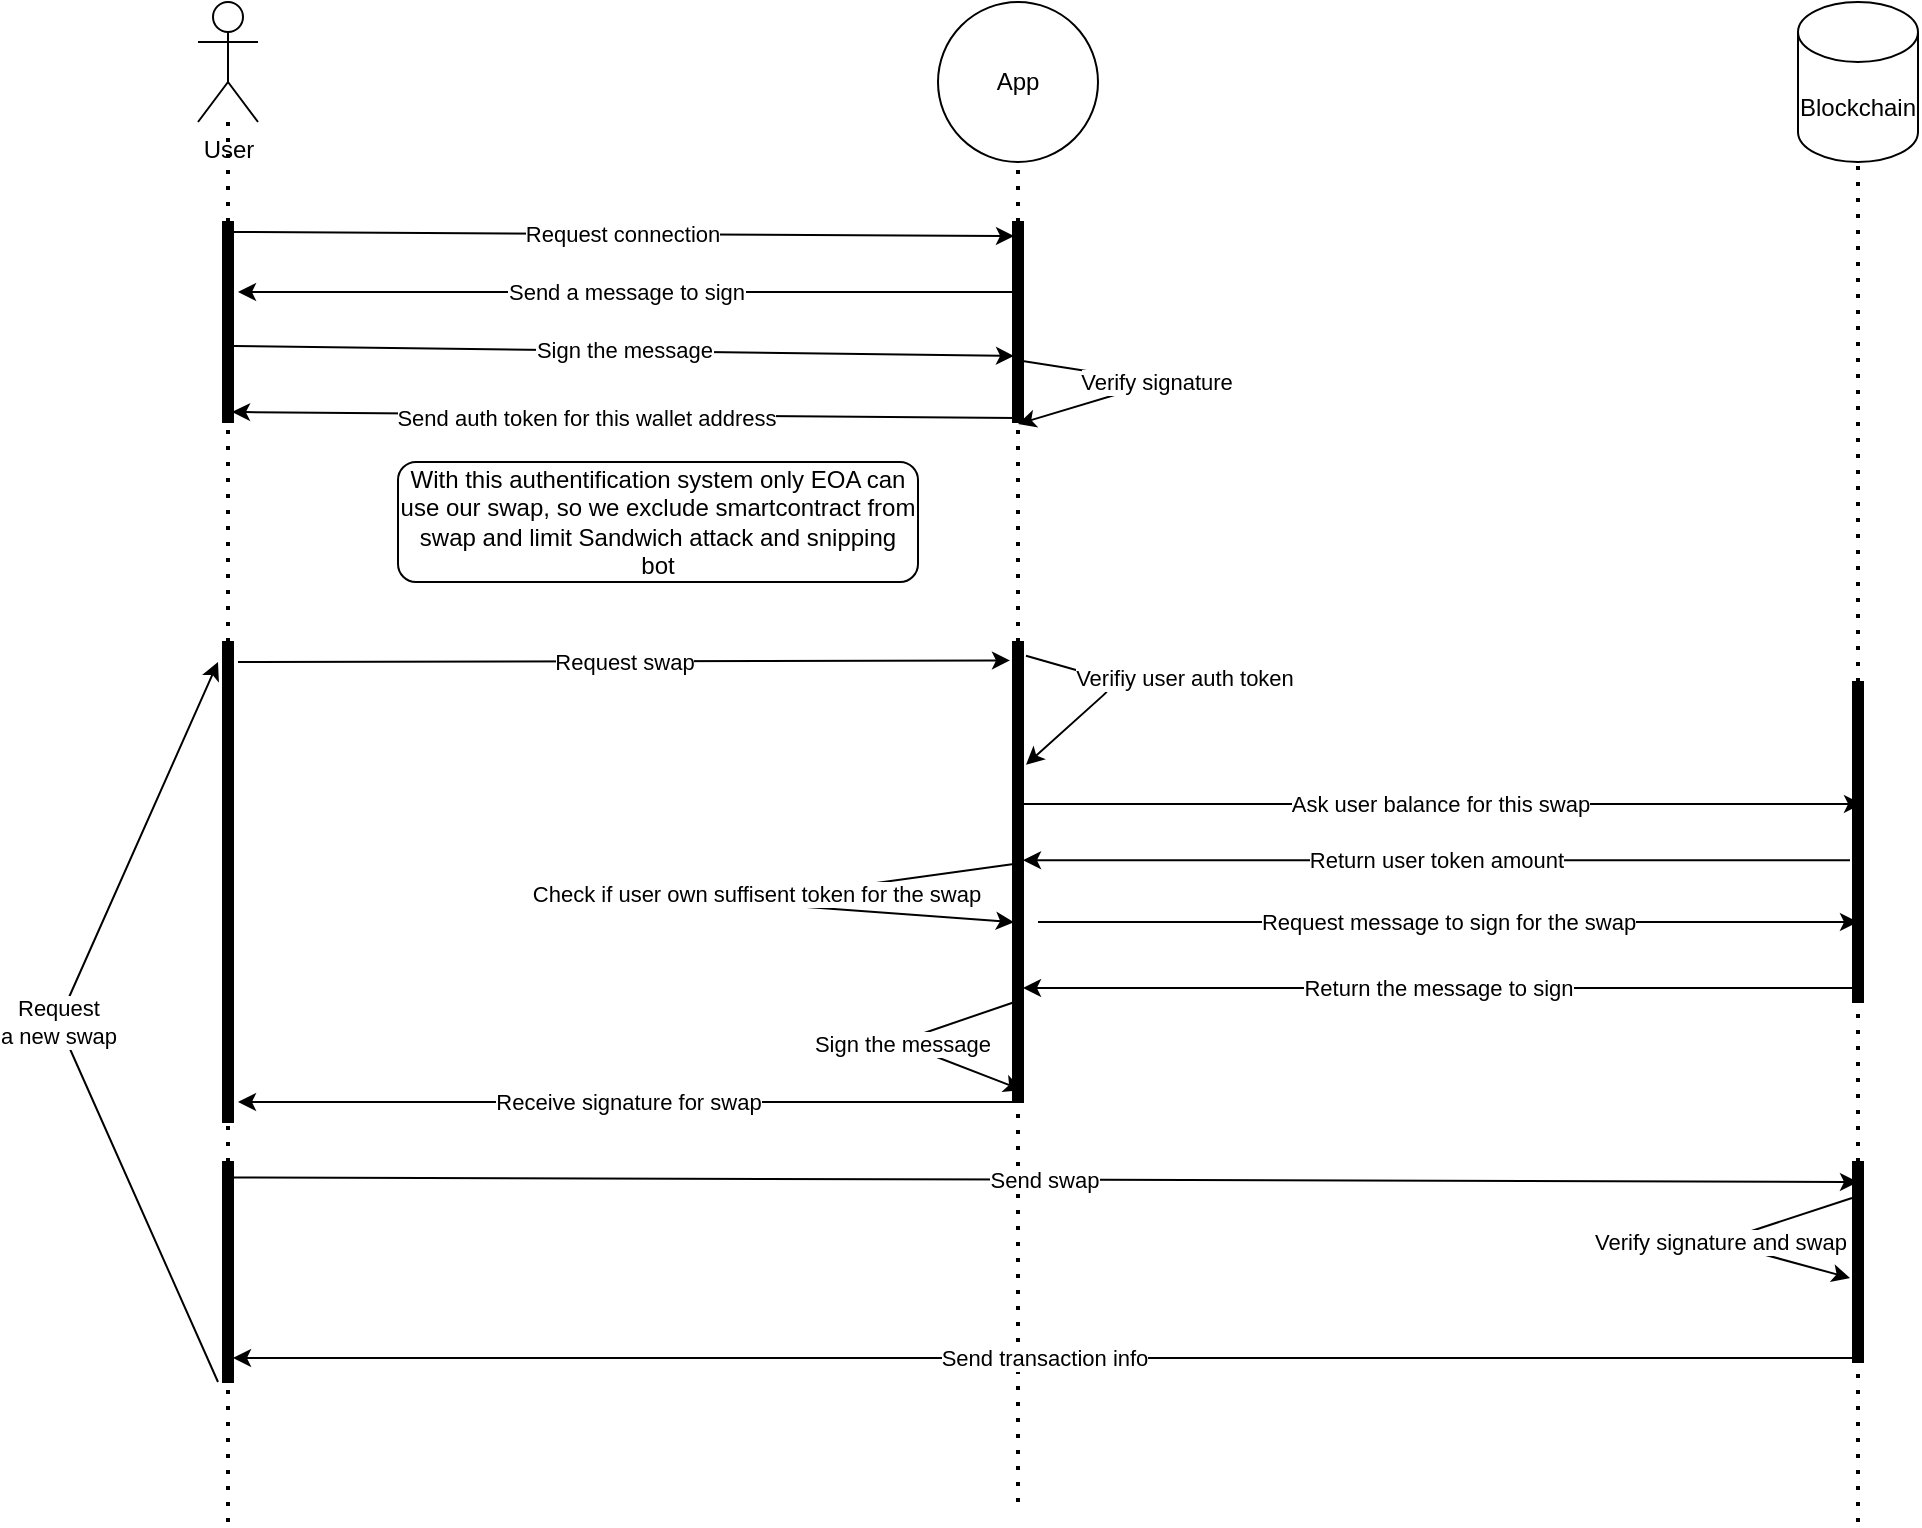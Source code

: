 <mxfile>
    <diagram id="mXiDD7I7b2WsDy2nTSHJ" name="Page-1">
        <mxGraphModel dx="1517" dy="841" grid="1" gridSize="10" guides="1" tooltips="1" connect="1" arrows="1" fold="1" page="1" pageScale="1" pageWidth="1169" pageHeight="827" math="0" shadow="0">
            <root>
                <mxCell id="0"/>
                <mxCell id="1" parent="0"/>
                <mxCell id="2" value="User" style="shape=umlActor;verticalLabelPosition=bottom;verticalAlign=top;html=1;outlineConnect=0;" vertex="1" parent="1">
                    <mxGeometry x="110" y="40" width="30" height="60" as="geometry"/>
                </mxCell>
                <mxCell id="7" value="" style="endArrow=none;dashed=1;html=1;dashPattern=1 3;strokeWidth=2;startArrow=none;" edge="1" parent="1" source="12" target="2">
                    <mxGeometry width="50" height="50" relative="1" as="geometry">
                        <mxPoint x="125" y="800" as="sourcePoint"/>
                        <mxPoint x="120" y="130" as="targetPoint"/>
                    </mxGeometry>
                </mxCell>
                <mxCell id="8" value="App" style="ellipse;whiteSpace=wrap;html=1;aspect=fixed;" vertex="1" parent="1">
                    <mxGeometry x="480" y="40" width="80" height="80" as="geometry"/>
                </mxCell>
                <mxCell id="9" value="Blockchain" style="shape=cylinder3;whiteSpace=wrap;html=1;boundedLbl=1;backgroundOutline=1;size=15;" vertex="1" parent="1">
                    <mxGeometry x="910" y="40" width="60" height="80" as="geometry"/>
                </mxCell>
                <mxCell id="10" value="" style="endArrow=none;dashed=1;html=1;dashPattern=1 3;strokeWidth=2;entryX=0.5;entryY=1;entryDx=0;entryDy=0;startArrow=none;" edge="1" parent="1" source="14" target="8">
                    <mxGeometry width="50" height="50" relative="1" as="geometry">
                        <mxPoint x="520" y="790" as="sourcePoint"/>
                        <mxPoint x="177" y="140" as="targetPoint"/>
                    </mxGeometry>
                </mxCell>
                <mxCell id="11" value="" style="endArrow=none;dashed=1;html=1;dashPattern=1 3;strokeWidth=2;entryX=0.5;entryY=1;entryDx=0;entryDy=0;entryPerimeter=0;startArrow=none;" edge="1" parent="1" source="28" target="9">
                    <mxGeometry width="50" height="50" relative="1" as="geometry">
                        <mxPoint x="940" y="800" as="sourcePoint"/>
                        <mxPoint x="530" y="130" as="targetPoint"/>
                    </mxGeometry>
                </mxCell>
                <mxCell id="13" value="" style="endArrow=none;dashed=1;html=1;dashPattern=1 3;strokeWidth=2;startArrow=none;" edge="1" parent="1" source="24" target="12">
                    <mxGeometry width="50" height="50" relative="1" as="geometry">
                        <mxPoint x="125" y="800" as="sourcePoint"/>
                        <mxPoint x="125" y="100" as="targetPoint"/>
                    </mxGeometry>
                </mxCell>
                <mxCell id="12" value="" style="html=1;points=[];perimeter=orthogonalPerimeter;fillColor=strokeColor;" vertex="1" parent="1">
                    <mxGeometry x="122.5" y="150" width="5" height="100" as="geometry"/>
                </mxCell>
                <mxCell id="15" value="" style="endArrow=none;dashed=1;html=1;dashPattern=1 3;strokeWidth=2;entryX=0.5;entryY=1;entryDx=0;entryDy=0;startArrow=none;" edge="1" parent="1" source="26" target="14">
                    <mxGeometry width="50" height="50" relative="1" as="geometry">
                        <mxPoint x="520" y="790" as="sourcePoint"/>
                        <mxPoint x="520" y="120" as="targetPoint"/>
                    </mxGeometry>
                </mxCell>
                <mxCell id="14" value="" style="html=1;points=[];perimeter=orthogonalPerimeter;fillColor=strokeColor;" vertex="1" parent="1">
                    <mxGeometry x="517.5" y="150" width="5" height="100" as="geometry"/>
                </mxCell>
                <mxCell id="16" value="Request connection" style="endArrow=classic;html=1;exitX=0.9;exitY=0.05;exitDx=0;exitDy=0;exitPerimeter=0;entryX=0.1;entryY=0.07;entryDx=0;entryDy=0;entryPerimeter=0;" edge="1" parent="1" source="12" target="14">
                    <mxGeometry width="50" height="50" relative="1" as="geometry">
                        <mxPoint x="850" y="340" as="sourcePoint"/>
                        <mxPoint x="900" y="290" as="targetPoint"/>
                    </mxGeometry>
                </mxCell>
                <mxCell id="17" value="Send a message to sign" style="endArrow=classic;html=1;exitX=-0.1;exitY=0.35;exitDx=0;exitDy=0;exitPerimeter=0;" edge="1" parent="1" source="14">
                    <mxGeometry width="50" height="50" relative="1" as="geometry">
                        <mxPoint x="850" y="370" as="sourcePoint"/>
                        <mxPoint x="130" y="185" as="targetPoint"/>
                    </mxGeometry>
                </mxCell>
                <mxCell id="18" value="Sign the message" style="endArrow=classic;html=1;exitX=1.1;exitY=0.62;exitDx=0;exitDy=0;exitPerimeter=0;entryX=0.1;entryY=0.67;entryDx=0;entryDy=0;entryPerimeter=0;" edge="1" parent="1" source="12" target="14">
                    <mxGeometry width="50" height="50" relative="1" as="geometry">
                        <mxPoint x="137" y="165" as="sourcePoint"/>
                        <mxPoint x="510" y="210" as="targetPoint"/>
                        <Array as="points"/>
                    </mxGeometry>
                </mxCell>
                <mxCell id="19" value="" style="endArrow=classic;html=1;exitX=0.3;exitY=0.98;exitDx=0;exitDy=0;exitPerimeter=0;entryX=0.9;entryY=0.95;entryDx=0;entryDy=0;entryPerimeter=0;" edge="1" parent="1" source="14" target="12">
                    <mxGeometry width="50" height="50" relative="1" as="geometry">
                        <mxPoint x="850" y="380" as="sourcePoint"/>
                        <mxPoint x="900" y="330" as="targetPoint"/>
                    </mxGeometry>
                </mxCell>
                <mxCell id="22" value="Send auth token for this wallet address" style="edgeLabel;html=1;align=center;verticalAlign=middle;resizable=0;points=[];" vertex="1" connectable="0" parent="19">
                    <mxGeometry x="0.097" y="1" relative="1" as="geometry">
                        <mxPoint as="offset"/>
                    </mxGeometry>
                </mxCell>
                <mxCell id="23" value="With this authentification system only EOA can use our swap, so we exclude smartcontract from swap and limit Sandwich attack and snipping bot" style="rounded=1;whiteSpace=wrap;html=1;" vertex="1" parent="1">
                    <mxGeometry x="210" y="270" width="260" height="60" as="geometry"/>
                </mxCell>
                <mxCell id="25" value="" style="endArrow=none;dashed=1;html=1;dashPattern=1 3;strokeWidth=2;startArrow=none;" edge="1" parent="1" source="50" target="24">
                    <mxGeometry width="50" height="50" relative="1" as="geometry">
                        <mxPoint x="125" y="800" as="sourcePoint"/>
                        <mxPoint x="125" y="250" as="targetPoint"/>
                    </mxGeometry>
                </mxCell>
                <mxCell id="24" value="" style="html=1;points=[];perimeter=orthogonalPerimeter;fillColor=strokeColor;" vertex="1" parent="1">
                    <mxGeometry x="122.5" y="360" width="5" height="240" as="geometry"/>
                </mxCell>
                <mxCell id="27" value="" style="endArrow=none;dashed=1;html=1;dashPattern=1 3;strokeWidth=2;entryX=0.5;entryY=1;entryDx=0;entryDy=0;" edge="1" parent="1" target="26">
                    <mxGeometry width="50" height="50" relative="1" as="geometry">
                        <mxPoint x="520" y="790" as="sourcePoint"/>
                        <mxPoint x="520" y="250" as="targetPoint"/>
                    </mxGeometry>
                </mxCell>
                <mxCell id="26" value="" style="html=1;points=[];perimeter=orthogonalPerimeter;fillColor=strokeColor;" vertex="1" parent="1">
                    <mxGeometry x="517.5" y="360" width="5" height="230" as="geometry"/>
                </mxCell>
                <mxCell id="29" value="" style="endArrow=none;dashed=1;html=1;dashPattern=1 3;strokeWidth=2;entryX=0.5;entryY=1;entryDx=0;entryDy=0;entryPerimeter=0;startArrow=none;" edge="1" parent="1" source="48" target="28">
                    <mxGeometry width="50" height="50" relative="1" as="geometry">
                        <mxPoint x="940" y="800" as="sourcePoint"/>
                        <mxPoint x="940" y="120" as="targetPoint"/>
                    </mxGeometry>
                </mxCell>
                <mxCell id="28" value="" style="html=1;points=[];perimeter=orthogonalPerimeter;fillColor=strokeColor;" vertex="1" parent="1">
                    <mxGeometry x="937.5" y="380" width="5" height="160" as="geometry"/>
                </mxCell>
                <mxCell id="33" value="Verify signature" style="endArrow=classic;html=1;exitX=0.3;exitY=0.69;exitDx=0;exitDy=0;exitPerimeter=0;entryX=0.5;entryY=1.01;entryDx=0;entryDy=0;entryPerimeter=0;" edge="1" parent="1" source="14" target="14">
                    <mxGeometry width="50" height="50" relative="1" as="geometry">
                        <mxPoint x="850" y="460" as="sourcePoint"/>
                        <mxPoint x="900" y="410" as="targetPoint"/>
                        <Array as="points">
                            <mxPoint x="590" y="230"/>
                        </Array>
                    </mxGeometry>
                </mxCell>
                <mxCell id="34" value="Verifiy user auth token" style="endArrow=classic;html=1;exitX=1.3;exitY=0.03;exitDx=0;exitDy=0;exitPerimeter=0;entryX=1.3;entryY=0.267;entryDx=0;entryDy=0;entryPerimeter=0;" edge="1" parent="1" source="26" target="26">
                    <mxGeometry x="-0.017" y="30" width="50" height="50" relative="1" as="geometry">
                        <mxPoint x="850" y="460" as="sourcePoint"/>
                        <mxPoint x="900" y="410" as="targetPoint"/>
                        <Array as="points">
                            <mxPoint x="570" y="380"/>
                        </Array>
                        <mxPoint x="18" y="-28" as="offset"/>
                    </mxGeometry>
                </mxCell>
                <mxCell id="35" value="Request swap" style="endArrow=classic;html=1;entryX=-0.3;entryY=0.04;entryDx=0;entryDy=0;entryPerimeter=0;" edge="1" parent="1" target="26">
                    <mxGeometry width="50" height="50" relative="1" as="geometry">
                        <mxPoint x="130" y="370" as="sourcePoint"/>
                        <mxPoint x="900" y="410" as="targetPoint"/>
                    </mxGeometry>
                </mxCell>
                <mxCell id="36" value="" style="endArrow=classic;html=1;entryX=0.1;entryY=0.609;entryDx=0;entryDy=0;entryPerimeter=0;exitX=-0.1;exitY=0.483;exitDx=0;exitDy=0;exitPerimeter=0;" edge="1" parent="1" source="26" target="26">
                    <mxGeometry width="50" height="50" relative="1" as="geometry">
                        <mxPoint x="850" y="460" as="sourcePoint"/>
                        <mxPoint x="900" y="410" as="targetPoint"/>
                        <Array as="points">
                            <mxPoint x="380" y="490"/>
                        </Array>
                    </mxGeometry>
                </mxCell>
                <mxCell id="37" value="Check if user own suffisent token for the swap" style="edgeLabel;html=1;align=center;verticalAlign=middle;resizable=0;points=[];" vertex="1" connectable="0" parent="36">
                    <mxGeometry x="-0.059" y="-3" relative="1" as="geometry">
                        <mxPoint x="1" as="offset"/>
                    </mxGeometry>
                </mxCell>
                <mxCell id="42" value="Return user token amount" style="endArrow=classic;html=1;exitX=-0.3;exitY=0.557;exitDx=0;exitDy=0;exitPerimeter=0;" edge="1" parent="1" source="28" target="26">
                    <mxGeometry width="50" height="50" relative="1" as="geometry">
                        <mxPoint x="850" y="460" as="sourcePoint"/>
                        <mxPoint x="900" y="410" as="targetPoint"/>
                    </mxGeometry>
                </mxCell>
                <mxCell id="43" value="Request message to sign for the swap" style="endArrow=classic;html=1;" edge="1" parent="1">
                    <mxGeometry width="50" height="50" relative="1" as="geometry">
                        <mxPoint x="530" y="500" as="sourcePoint"/>
                        <mxPoint x="940" y="500" as="targetPoint"/>
                    </mxGeometry>
                </mxCell>
                <mxCell id="44" value="Return the message to sign" style="endArrow=classic;html=1;exitX=0.1;exitY=0.956;exitDx=0;exitDy=0;exitPerimeter=0;" edge="1" parent="1" source="28" target="26">
                    <mxGeometry width="50" height="50" relative="1" as="geometry">
                        <mxPoint x="850" y="460" as="sourcePoint"/>
                        <mxPoint x="900" y="410" as="targetPoint"/>
                    </mxGeometry>
                </mxCell>
                <mxCell id="46" value="Sign the message" style="endArrow=classic;html=1;exitX=0.1;exitY=0.783;exitDx=0;exitDy=0;exitPerimeter=0;entryX=0.9;entryY=0.974;entryDx=0;entryDy=0;entryPerimeter=0;" edge="1" parent="1" source="26" target="26">
                    <mxGeometry width="50" height="50" relative="1" as="geometry">
                        <mxPoint x="850" y="460" as="sourcePoint"/>
                        <mxPoint x="900" y="410" as="targetPoint"/>
                        <Array as="points">
                            <mxPoint x="460" y="560"/>
                        </Array>
                    </mxGeometry>
                </mxCell>
                <mxCell id="47" value="Receive signature for swap" style="endArrow=classic;html=1;exitX=0.5;exitY=1;exitDx=0;exitDy=0;exitPerimeter=0;" edge="1" parent="1" source="26">
                    <mxGeometry width="50" height="50" relative="1" as="geometry">
                        <mxPoint x="850" y="460" as="sourcePoint"/>
                        <mxPoint x="130" y="590" as="targetPoint"/>
                    </mxGeometry>
                </mxCell>
                <mxCell id="49" value="" style="endArrow=none;dashed=1;html=1;dashPattern=1 3;strokeWidth=2;entryX=0.5;entryY=1;entryDx=0;entryDy=0;entryPerimeter=0;" edge="1" parent="1" target="48">
                    <mxGeometry width="50" height="50" relative="1" as="geometry">
                        <mxPoint x="940" y="800" as="sourcePoint"/>
                        <mxPoint x="940" y="540" as="targetPoint"/>
                    </mxGeometry>
                </mxCell>
                <mxCell id="48" value="" style="html=1;points=[];perimeter=orthogonalPerimeter;fillColor=strokeColor;" vertex="1" parent="1">
                    <mxGeometry x="937.5" y="620" width="5" height="100" as="geometry"/>
                </mxCell>
                <mxCell id="51" value="" style="endArrow=none;dashed=1;html=1;dashPattern=1 3;strokeWidth=2;" edge="1" parent="1" target="50">
                    <mxGeometry width="50" height="50" relative="1" as="geometry">
                        <mxPoint x="125" y="800" as="sourcePoint"/>
                        <mxPoint x="125" y="600" as="targetPoint"/>
                    </mxGeometry>
                </mxCell>
                <mxCell id="50" value="" style="html=1;points=[];perimeter=orthogonalPerimeter;fillColor=strokeColor;" vertex="1" parent="1">
                    <mxGeometry x="122.5" y="620" width="5" height="110" as="geometry"/>
                </mxCell>
                <mxCell id="52" value="Send swap" style="endArrow=classic;html=1;exitX=0.9;exitY=0.07;exitDx=0;exitDy=0;exitPerimeter=0;" edge="1" parent="1" source="50">
                    <mxGeometry width="50" height="50" relative="1" as="geometry">
                        <mxPoint x="850" y="460" as="sourcePoint"/>
                        <mxPoint x="940" y="630" as="targetPoint"/>
                    </mxGeometry>
                </mxCell>
                <mxCell id="53" value="Verify signature and swap" style="endArrow=classic;html=1;entryX=-0.3;entryY=0.58;entryDx=0;entryDy=0;entryPerimeter=0;exitX=-0.1;exitY=0.18;exitDx=0;exitDy=0;exitPerimeter=0;" edge="1" parent="1" source="48" target="48">
                    <mxGeometry width="50" height="50" relative="1" as="geometry">
                        <mxPoint x="850" y="460" as="sourcePoint"/>
                        <mxPoint x="900" y="410" as="targetPoint"/>
                        <Array as="points">
                            <mxPoint x="870" y="660"/>
                        </Array>
                    </mxGeometry>
                </mxCell>
                <mxCell id="54" value="Send transaction info" style="endArrow=classic;html=1;exitX=0.3;exitY=0.98;exitDx=0;exitDy=0;exitPerimeter=0;" edge="1" parent="1" source="48" target="50">
                    <mxGeometry width="50" height="50" relative="1" as="geometry">
                        <mxPoint x="850" y="460" as="sourcePoint"/>
                        <mxPoint x="900" y="410" as="targetPoint"/>
                    </mxGeometry>
                </mxCell>
                <mxCell id="55" value="Request&lt;br&gt;a new swap" style="endArrow=classic;html=1;" edge="1" parent="1">
                    <mxGeometry width="50" height="50" relative="1" as="geometry">
                        <mxPoint x="120" y="730" as="sourcePoint"/>
                        <mxPoint x="120" y="370" as="targetPoint"/>
                        <Array as="points">
                            <mxPoint x="40" y="550"/>
                        </Array>
                    </mxGeometry>
                </mxCell>
                <mxCell id="56" value="Ask user balance for this swap" style="endArrow=classic;html=1;entryX=0.9;entryY=0.381;entryDx=0;entryDy=0;entryPerimeter=0;" edge="1" parent="1" target="28">
                    <mxGeometry width="50" height="50" relative="1" as="geometry">
                        <mxPoint x="520" y="441" as="sourcePoint"/>
                        <mxPoint x="440" y="410" as="targetPoint"/>
                    </mxGeometry>
                </mxCell>
            </root>
        </mxGraphModel>
    </diagram>
</mxfile>